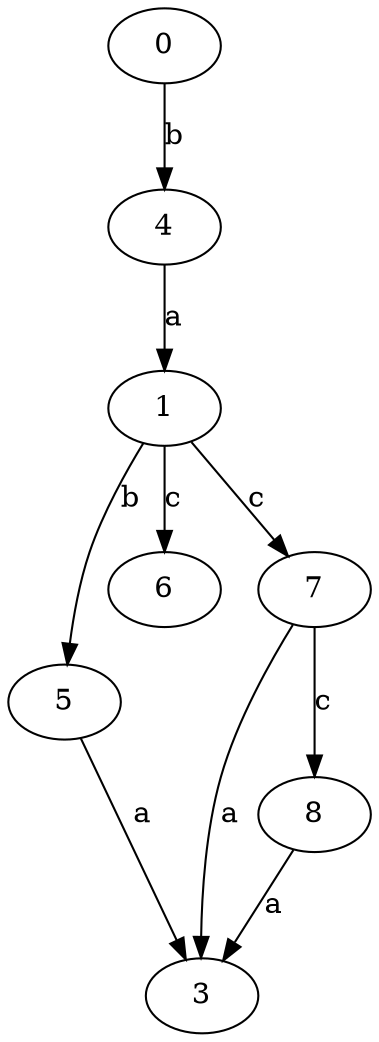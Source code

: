 strict digraph  {
1;
0;
3;
4;
5;
6;
7;
8;
1 -> 5  [label=b];
1 -> 6  [label=c];
1 -> 7  [label=c];
0 -> 4  [label=b];
4 -> 1  [label=a];
5 -> 3  [label=a];
7 -> 3  [label=a];
7 -> 8  [label=c];
8 -> 3  [label=a];
}
